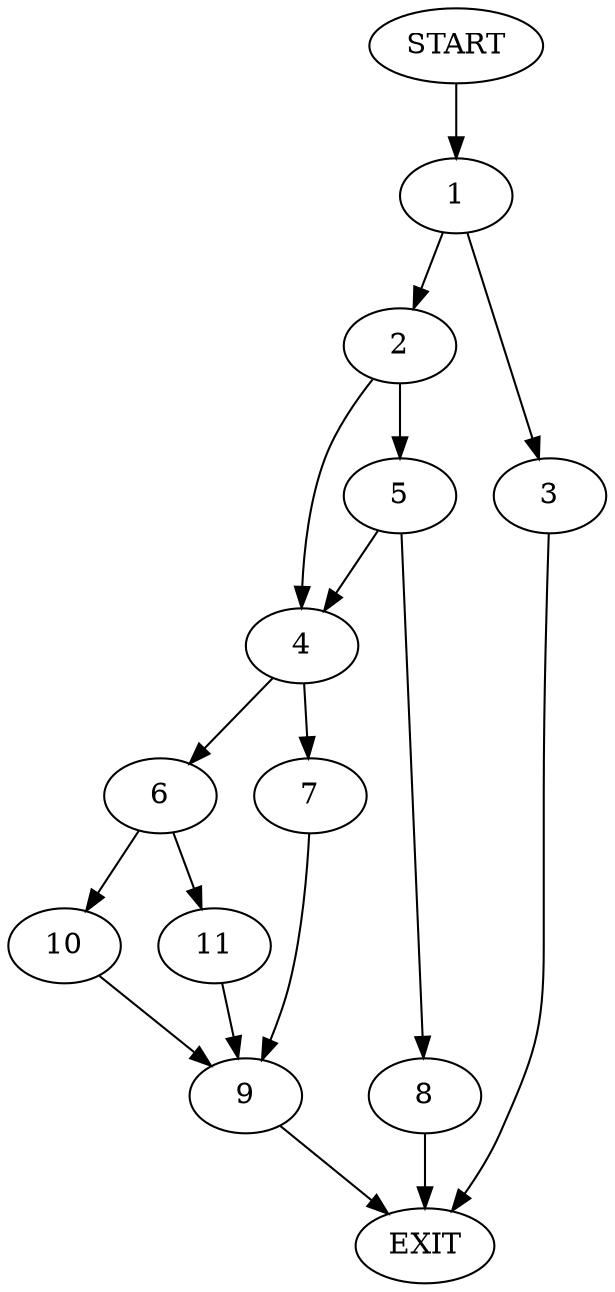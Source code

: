 digraph {
0 [label="START"]
12 [label="EXIT"]
0 -> 1
1 -> 2
1 -> 3
2 -> 4
2 -> 5
3 -> 12
4 -> 6
4 -> 7
5 -> 4
5 -> 8
8 -> 12
7 -> 9
6 -> 10
6 -> 11
9 -> 12
10 -> 9
11 -> 9
}
